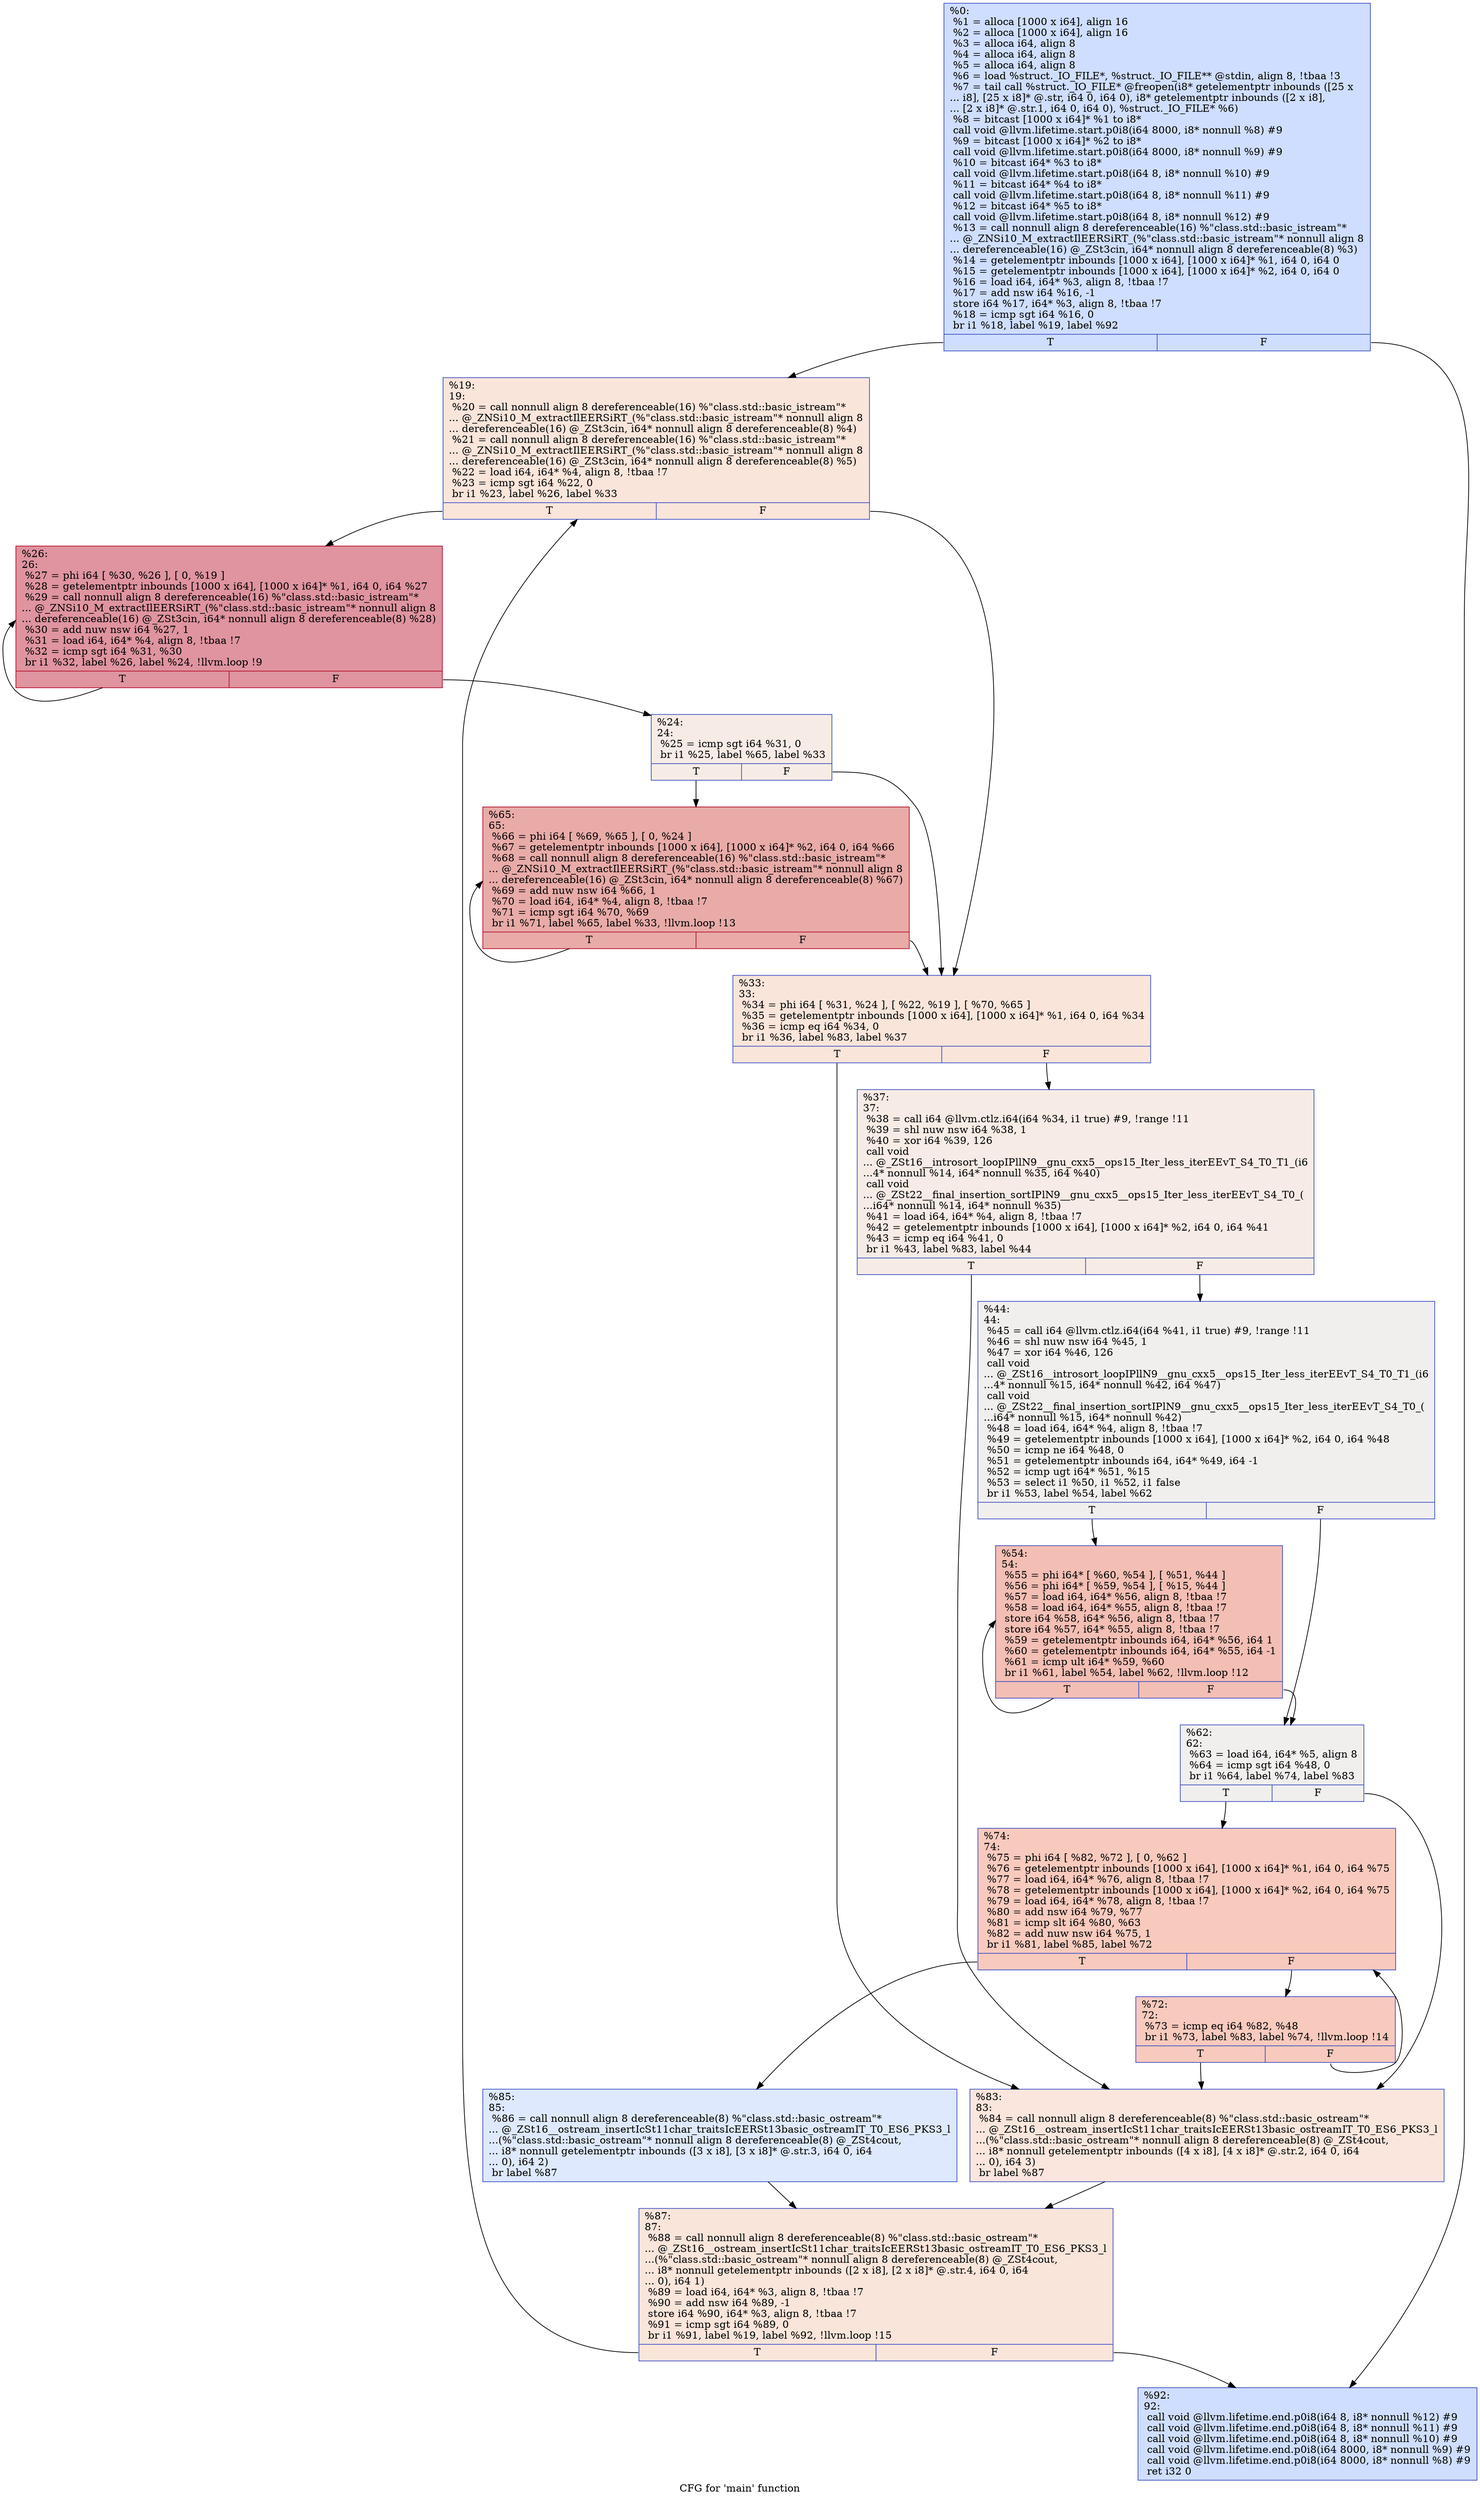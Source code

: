 digraph "CFG for 'main' function" {
	label="CFG for 'main' function";

	Node0x5634aa5bacc0 [shape=record,color="#3d50c3ff", style=filled, fillcolor="#93b5fe70",label="{%0:\l  %1 = alloca [1000 x i64], align 16\l  %2 = alloca [1000 x i64], align 16\l  %3 = alloca i64, align 8\l  %4 = alloca i64, align 8\l  %5 = alloca i64, align 8\l  %6 = load %struct._IO_FILE*, %struct._IO_FILE** @stdin, align 8, !tbaa !3\l  %7 = tail call %struct._IO_FILE* @freopen(i8* getelementptr inbounds ([25 x\l... i8], [25 x i8]* @.str, i64 0, i64 0), i8* getelementptr inbounds ([2 x i8],\l... [2 x i8]* @.str.1, i64 0, i64 0), %struct._IO_FILE* %6)\l  %8 = bitcast [1000 x i64]* %1 to i8*\l  call void @llvm.lifetime.start.p0i8(i64 8000, i8* nonnull %8) #9\l  %9 = bitcast [1000 x i64]* %2 to i8*\l  call void @llvm.lifetime.start.p0i8(i64 8000, i8* nonnull %9) #9\l  %10 = bitcast i64* %3 to i8*\l  call void @llvm.lifetime.start.p0i8(i64 8, i8* nonnull %10) #9\l  %11 = bitcast i64* %4 to i8*\l  call void @llvm.lifetime.start.p0i8(i64 8, i8* nonnull %11) #9\l  %12 = bitcast i64* %5 to i8*\l  call void @llvm.lifetime.start.p0i8(i64 8, i8* nonnull %12) #9\l  %13 = call nonnull align 8 dereferenceable(16) %\"class.std::basic_istream\"*\l... @_ZNSi10_M_extractIlEERSiRT_(%\"class.std::basic_istream\"* nonnull align 8\l... dereferenceable(16) @_ZSt3cin, i64* nonnull align 8 dereferenceable(8) %3)\l  %14 = getelementptr inbounds [1000 x i64], [1000 x i64]* %1, i64 0, i64 0\l  %15 = getelementptr inbounds [1000 x i64], [1000 x i64]* %2, i64 0, i64 0\l  %16 = load i64, i64* %3, align 8, !tbaa !7\l  %17 = add nsw i64 %16, -1\l  store i64 %17, i64* %3, align 8, !tbaa !7\l  %18 = icmp sgt i64 %16, 0\l  br i1 %18, label %19, label %92\l|{<s0>T|<s1>F}}"];
	Node0x5634aa5bacc0:s0 -> Node0x5634aa5be800;
	Node0x5634aa5bacc0:s1 -> Node0x5634aa5be890;
	Node0x5634aa5be800 [shape=record,color="#3d50c3ff", style=filled, fillcolor="#f4c5ad70",label="{%19:\l19:                                               \l  %20 = call nonnull align 8 dereferenceable(16) %\"class.std::basic_istream\"*\l... @_ZNSi10_M_extractIlEERSiRT_(%\"class.std::basic_istream\"* nonnull align 8\l... dereferenceable(16) @_ZSt3cin, i64* nonnull align 8 dereferenceable(8) %4)\l  %21 = call nonnull align 8 dereferenceable(16) %\"class.std::basic_istream\"*\l... @_ZNSi10_M_extractIlEERSiRT_(%\"class.std::basic_istream\"* nonnull align 8\l... dereferenceable(16) @_ZSt3cin, i64* nonnull align 8 dereferenceable(8) %5)\l  %22 = load i64, i64* %4, align 8, !tbaa !7\l  %23 = icmp sgt i64 %22, 0\l  br i1 %23, label %26, label %33\l|{<s0>T|<s1>F}}"];
	Node0x5634aa5be800:s0 -> Node0x5634aa5bed70;
	Node0x5634aa5be800:s1 -> Node0x5634aa5bedc0;
	Node0x5634aa5bef00 [shape=record,color="#3d50c3ff", style=filled, fillcolor="#ecd3c570",label="{%24:\l24:                                               \l  %25 = icmp sgt i64 %31, 0\l  br i1 %25, label %65, label %33\l|{<s0>T|<s1>F}}"];
	Node0x5634aa5bef00:s0 -> Node0x5634aa5bf020;
	Node0x5634aa5bef00:s1 -> Node0x5634aa5bedc0;
	Node0x5634aa5bed70 [shape=record,color="#b70d28ff", style=filled, fillcolor="#b70d2870",label="{%26:\l26:                                               \l  %27 = phi i64 [ %30, %26 ], [ 0, %19 ]\l  %28 = getelementptr inbounds [1000 x i64], [1000 x i64]* %1, i64 0, i64 %27\l  %29 = call nonnull align 8 dereferenceable(16) %\"class.std::basic_istream\"*\l... @_ZNSi10_M_extractIlEERSiRT_(%\"class.std::basic_istream\"* nonnull align 8\l... dereferenceable(16) @_ZSt3cin, i64* nonnull align 8 dereferenceable(8) %28)\l  %30 = add nuw nsw i64 %27, 1\l  %31 = load i64, i64* %4, align 8, !tbaa !7\l  %32 = icmp sgt i64 %31, %30\l  br i1 %32, label %26, label %24, !llvm.loop !9\l|{<s0>T|<s1>F}}"];
	Node0x5634aa5bed70:s0 -> Node0x5634aa5bed70;
	Node0x5634aa5bed70:s1 -> Node0x5634aa5bef00;
	Node0x5634aa5bedc0 [shape=record,color="#3d50c3ff", style=filled, fillcolor="#f4c5ad70",label="{%33:\l33:                                               \l  %34 = phi i64 [ %31, %24 ], [ %22, %19 ], [ %70, %65 ]\l  %35 = getelementptr inbounds [1000 x i64], [1000 x i64]* %1, i64 0, i64 %34\l  %36 = icmp eq i64 %34, 0\l  br i1 %36, label %83, label %37\l|{<s0>T|<s1>F}}"];
	Node0x5634aa5bedc0:s0 -> Node0x5634aa5bfb30;
	Node0x5634aa5bedc0:s1 -> Node0x5634aa5bfbc0;
	Node0x5634aa5bfbc0 [shape=record,color="#3d50c3ff", style=filled, fillcolor="#ecd3c570",label="{%37:\l37:                                               \l  %38 = call i64 @llvm.ctlz.i64(i64 %34, i1 true) #9, !range !11\l  %39 = shl nuw nsw i64 %38, 1\l  %40 = xor i64 %39, 126\l  call void\l... @_ZSt16__introsort_loopIPllN9__gnu_cxx5__ops15_Iter_less_iterEEvT_S4_T0_T1_(i6\l...4* nonnull %14, i64* nonnull %35, i64 %40)\l  call void\l... @_ZSt22__final_insertion_sortIPlN9__gnu_cxx5__ops15_Iter_less_iterEEvT_S4_T0_(\l...i64* nonnull %14, i64* nonnull %35)\l  %41 = load i64, i64* %4, align 8, !tbaa !7\l  %42 = getelementptr inbounds [1000 x i64], [1000 x i64]* %2, i64 0, i64 %41\l  %43 = icmp eq i64 %41, 0\l  br i1 %43, label %83, label %44\l|{<s0>T|<s1>F}}"];
	Node0x5634aa5bfbc0:s0 -> Node0x5634aa5bfb30;
	Node0x5634aa5bfbc0:s1 -> Node0x5634aa5c07f0;
	Node0x5634aa5c07f0 [shape=record,color="#3d50c3ff", style=filled, fillcolor="#e0dbd870",label="{%44:\l44:                                               \l  %45 = call i64 @llvm.ctlz.i64(i64 %41, i1 true) #9, !range !11\l  %46 = shl nuw nsw i64 %45, 1\l  %47 = xor i64 %46, 126\l  call void\l... @_ZSt16__introsort_loopIPllN9__gnu_cxx5__ops15_Iter_less_iterEEvT_S4_T0_T1_(i6\l...4* nonnull %15, i64* nonnull %42, i64 %47)\l  call void\l... @_ZSt22__final_insertion_sortIPlN9__gnu_cxx5__ops15_Iter_less_iterEEvT_S4_T0_(\l...i64* nonnull %15, i64* nonnull %42)\l  %48 = load i64, i64* %4, align 8, !tbaa !7\l  %49 = getelementptr inbounds [1000 x i64], [1000 x i64]* %2, i64 0, i64 %48\l  %50 = icmp ne i64 %48, 0\l  %51 = getelementptr inbounds i64, i64* %49, i64 -1\l  %52 = icmp ugt i64* %51, %15\l  %53 = select i1 %50, i1 %52, i1 false\l  br i1 %53, label %54, label %62\l|{<s0>T|<s1>F}}"];
	Node0x5634aa5c07f0:s0 -> Node0x5634aa5c1720;
	Node0x5634aa5c07f0:s1 -> Node0x5634aa5c1770;
	Node0x5634aa5c1720 [shape=record,color="#3d50c3ff", style=filled, fillcolor="#e36c5570",label="{%54:\l54:                                               \l  %55 = phi i64* [ %60, %54 ], [ %51, %44 ]\l  %56 = phi i64* [ %59, %54 ], [ %15, %44 ]\l  %57 = load i64, i64* %56, align 8, !tbaa !7\l  %58 = load i64, i64* %55, align 8, !tbaa !7\l  store i64 %58, i64* %56, align 8, !tbaa !7\l  store i64 %57, i64* %55, align 8, !tbaa !7\l  %59 = getelementptr inbounds i64, i64* %56, i64 1\l  %60 = getelementptr inbounds i64, i64* %55, i64 -1\l  %61 = icmp ult i64* %59, %60\l  br i1 %61, label %54, label %62, !llvm.loop !12\l|{<s0>T|<s1>F}}"];
	Node0x5634aa5c1720:s0 -> Node0x5634aa5c1720;
	Node0x5634aa5c1720:s1 -> Node0x5634aa5c1770;
	Node0x5634aa5c1770 [shape=record,color="#3d50c3ff", style=filled, fillcolor="#e0dbd870",label="{%62:\l62:                                               \l  %63 = load i64, i64* %5, align 8\l  %64 = icmp sgt i64 %48, 0\l  br i1 %64, label %74, label %83\l|{<s0>T|<s1>F}}"];
	Node0x5634aa5c1770:s0 -> Node0x5634aa5c2400;
	Node0x5634aa5c1770:s1 -> Node0x5634aa5bfb30;
	Node0x5634aa5bf020 [shape=record,color="#b70d28ff", style=filled, fillcolor="#cc403a70",label="{%65:\l65:                                               \l  %66 = phi i64 [ %69, %65 ], [ 0, %24 ]\l  %67 = getelementptr inbounds [1000 x i64], [1000 x i64]* %2, i64 0, i64 %66\l  %68 = call nonnull align 8 dereferenceable(16) %\"class.std::basic_istream\"*\l... @_ZNSi10_M_extractIlEERSiRT_(%\"class.std::basic_istream\"* nonnull align 8\l... dereferenceable(16) @_ZSt3cin, i64* nonnull align 8 dereferenceable(8) %67)\l  %69 = add nuw nsw i64 %66, 1\l  %70 = load i64, i64* %4, align 8, !tbaa !7\l  %71 = icmp sgt i64 %70, %69\l  br i1 %71, label %65, label %33, !llvm.loop !13\l|{<s0>T|<s1>F}}"];
	Node0x5634aa5bf020:s0 -> Node0x5634aa5bf020;
	Node0x5634aa5bf020:s1 -> Node0x5634aa5bedc0;
	Node0x5634aa5c2a90 [shape=record,color="#3d50c3ff", style=filled, fillcolor="#ef886b70",label="{%72:\l72:                                               \l  %73 = icmp eq i64 %82, %48\l  br i1 %73, label %83, label %74, !llvm.loop !14\l|{<s0>T|<s1>F}}"];
	Node0x5634aa5c2a90:s0 -> Node0x5634aa5bfb30;
	Node0x5634aa5c2a90:s1 -> Node0x5634aa5c2400;
	Node0x5634aa5c2400 [shape=record,color="#3d50c3ff", style=filled, fillcolor="#ef886b70",label="{%74:\l74:                                               \l  %75 = phi i64 [ %82, %72 ], [ 0, %62 ]\l  %76 = getelementptr inbounds [1000 x i64], [1000 x i64]* %1, i64 0, i64 %75\l  %77 = load i64, i64* %76, align 8, !tbaa !7\l  %78 = getelementptr inbounds [1000 x i64], [1000 x i64]* %2, i64 0, i64 %75\l  %79 = load i64, i64* %78, align 8, !tbaa !7\l  %80 = add nsw i64 %79, %77\l  %81 = icmp slt i64 %80, %63\l  %82 = add nuw nsw i64 %75, 1\l  br i1 %81, label %85, label %72\l|{<s0>T|<s1>F}}"];
	Node0x5634aa5c2400:s0 -> Node0x5634aa5c3220;
	Node0x5634aa5c2400:s1 -> Node0x5634aa5c2a90;
	Node0x5634aa5bfb30 [shape=record,color="#3d50c3ff", style=filled, fillcolor="#f3c7b170",label="{%83:\l83:                                               \l  %84 = call nonnull align 8 dereferenceable(8) %\"class.std::basic_ostream\"*\l... @_ZSt16__ostream_insertIcSt11char_traitsIcEERSt13basic_ostreamIT_T0_ES6_PKS3_l\l...(%\"class.std::basic_ostream\"* nonnull align 8 dereferenceable(8) @_ZSt4cout,\l... i8* nonnull getelementptr inbounds ([4 x i8], [4 x i8]* @.str.2, i64 0, i64\l... 0), i64 3)\l  br label %87\l}"];
	Node0x5634aa5bfb30 -> Node0x5634aa5c35f0;
	Node0x5634aa5c3220 [shape=record,color="#3d50c3ff", style=filled, fillcolor="#b5cdfa70",label="{%85:\l85:                                               \l  %86 = call nonnull align 8 dereferenceable(8) %\"class.std::basic_ostream\"*\l... @_ZSt16__ostream_insertIcSt11char_traitsIcEERSt13basic_ostreamIT_T0_ES6_PKS3_l\l...(%\"class.std::basic_ostream\"* nonnull align 8 dereferenceable(8) @_ZSt4cout,\l... i8* nonnull getelementptr inbounds ([3 x i8], [3 x i8]* @.str.3, i64 0, i64\l... 0), i64 2)\l  br label %87\l}"];
	Node0x5634aa5c3220 -> Node0x5634aa5c35f0;
	Node0x5634aa5c35f0 [shape=record,color="#3d50c3ff", style=filled, fillcolor="#f4c5ad70",label="{%87:\l87:                                               \l  %88 = call nonnull align 8 dereferenceable(8) %\"class.std::basic_ostream\"*\l... @_ZSt16__ostream_insertIcSt11char_traitsIcEERSt13basic_ostreamIT_T0_ES6_PKS3_l\l...(%\"class.std::basic_ostream\"* nonnull align 8 dereferenceable(8) @_ZSt4cout,\l... i8* nonnull getelementptr inbounds ([2 x i8], [2 x i8]* @.str.4, i64 0, i64\l... 0), i64 1)\l  %89 = load i64, i64* %3, align 8, !tbaa !7\l  %90 = add nsw i64 %89, -1\l  store i64 %90, i64* %3, align 8, !tbaa !7\l  %91 = icmp sgt i64 %89, 0\l  br i1 %91, label %19, label %92, !llvm.loop !15\l|{<s0>T|<s1>F}}"];
	Node0x5634aa5c35f0:s0 -> Node0x5634aa5be800;
	Node0x5634aa5c35f0:s1 -> Node0x5634aa5be890;
	Node0x5634aa5be890 [shape=record,color="#3d50c3ff", style=filled, fillcolor="#93b5fe70",label="{%92:\l92:                                               \l  call void @llvm.lifetime.end.p0i8(i64 8, i8* nonnull %12) #9\l  call void @llvm.lifetime.end.p0i8(i64 8, i8* nonnull %11) #9\l  call void @llvm.lifetime.end.p0i8(i64 8, i8* nonnull %10) #9\l  call void @llvm.lifetime.end.p0i8(i64 8000, i8* nonnull %9) #9\l  call void @llvm.lifetime.end.p0i8(i64 8000, i8* nonnull %8) #9\l  ret i32 0\l}"];
}
